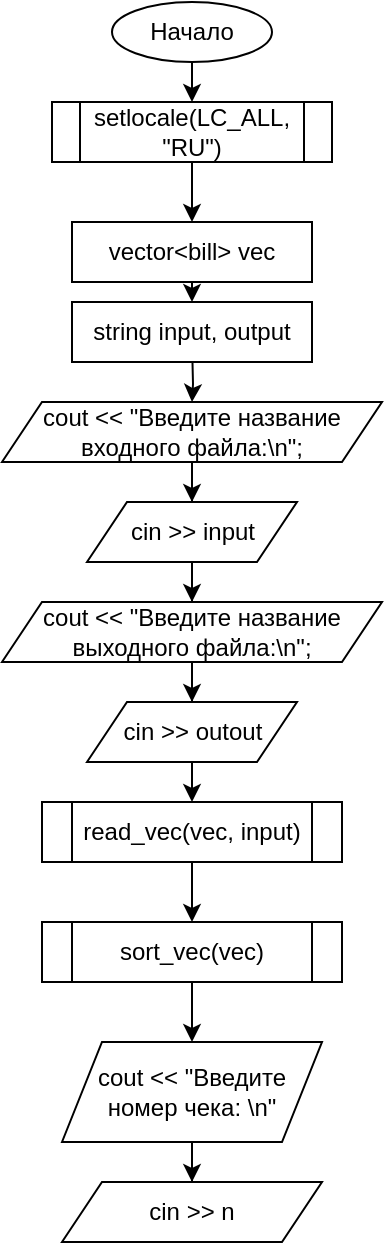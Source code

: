 <mxfile version="24.8.6">
  <diagram id="C5RBs43oDa-KdzZeNtuy" name="Page-1">
    <mxGraphModel dx="624" dy="1544" grid="1" gridSize="10" guides="1" tooltips="1" connect="1" arrows="1" fold="1" page="1" pageScale="1" pageWidth="827" pageHeight="1169" math="0" shadow="0">
      <root>
        <mxCell id="WIyWlLk6GJQsqaUBKTNV-0" />
        <mxCell id="WIyWlLk6GJQsqaUBKTNV-1" parent="WIyWlLk6GJQsqaUBKTNV-0" />
        <mxCell id="7FSXM4tq-Q16qzd7noBq-3" style="edgeStyle=orthogonalEdgeStyle;rounded=0;orthogonalLoop=1;jettySize=auto;html=1;exitX=0.5;exitY=1;exitDx=0;exitDy=0;entryX=0.5;entryY=0;entryDx=0;entryDy=0;" edge="1" parent="WIyWlLk6GJQsqaUBKTNV-1" source="7FSXM4tq-Q16qzd7noBq-0" target="7FSXM4tq-Q16qzd7noBq-2">
          <mxGeometry relative="1" as="geometry" />
        </mxCell>
        <mxCell id="7FSXM4tq-Q16qzd7noBq-0" value="Начало" style="ellipse;whiteSpace=wrap;html=1;" vertex="1" parent="WIyWlLk6GJQsqaUBKTNV-1">
          <mxGeometry x="310" y="80" width="80" height="30" as="geometry" />
        </mxCell>
        <mxCell id="7FSXM4tq-Q16qzd7noBq-17" style="edgeStyle=orthogonalEdgeStyle;rounded=0;orthogonalLoop=1;jettySize=auto;html=1;exitX=0.5;exitY=1;exitDx=0;exitDy=0;" edge="1" parent="WIyWlLk6GJQsqaUBKTNV-1" source="7FSXM4tq-Q16qzd7noBq-2" target="7FSXM4tq-Q16qzd7noBq-15">
          <mxGeometry relative="1" as="geometry" />
        </mxCell>
        <mxCell id="7FSXM4tq-Q16qzd7noBq-2" value="setlocale(LC_ALL, &quot;RU&quot;)" style="shape=process;whiteSpace=wrap;html=1;backgroundOutline=1;" vertex="1" parent="WIyWlLk6GJQsqaUBKTNV-1">
          <mxGeometry x="280" y="130" width="140" height="30" as="geometry" />
        </mxCell>
        <mxCell id="7FSXM4tq-Q16qzd7noBq-7" value="" style="edgeStyle=orthogonalEdgeStyle;rounded=0;orthogonalLoop=1;jettySize=auto;html=1;" edge="1" parent="WIyWlLk6GJQsqaUBKTNV-1" source="7FSXM4tq-Q16qzd7noBq-4" target="7FSXM4tq-Q16qzd7noBq-6">
          <mxGeometry relative="1" as="geometry" />
        </mxCell>
        <mxCell id="7FSXM4tq-Q16qzd7noBq-4" value="cout &amp;lt;&amp;lt; &quot;Введите название входного файла:\n&quot;;" style="shape=parallelogram;perimeter=parallelogramPerimeter;whiteSpace=wrap;html=1;fixedSize=1;" vertex="1" parent="WIyWlLk6GJQsqaUBKTNV-1">
          <mxGeometry x="255" y="280" width="190" height="30" as="geometry" />
        </mxCell>
        <mxCell id="7FSXM4tq-Q16qzd7noBq-11" style="edgeStyle=orthogonalEdgeStyle;rounded=0;orthogonalLoop=1;jettySize=auto;html=1;exitX=0.5;exitY=1;exitDx=0;exitDy=0;" edge="1" parent="WIyWlLk6GJQsqaUBKTNV-1" source="7FSXM4tq-Q16qzd7noBq-6" target="7FSXM4tq-Q16qzd7noBq-9">
          <mxGeometry relative="1" as="geometry" />
        </mxCell>
        <mxCell id="7FSXM4tq-Q16qzd7noBq-6" value="cin &amp;gt;&amp;gt; input" style="shape=parallelogram;perimeter=parallelogramPerimeter;whiteSpace=wrap;html=1;fixedSize=1;" vertex="1" parent="WIyWlLk6GJQsqaUBKTNV-1">
          <mxGeometry x="297.5" y="330" width="105" height="30" as="geometry" />
        </mxCell>
        <mxCell id="7FSXM4tq-Q16qzd7noBq-8" value="" style="edgeStyle=orthogonalEdgeStyle;rounded=0;orthogonalLoop=1;jettySize=auto;html=1;" edge="1" parent="WIyWlLk6GJQsqaUBKTNV-1" source="7FSXM4tq-Q16qzd7noBq-9" target="7FSXM4tq-Q16qzd7noBq-10">
          <mxGeometry relative="1" as="geometry" />
        </mxCell>
        <mxCell id="7FSXM4tq-Q16qzd7noBq-9" value="cout &amp;lt;&amp;lt; &quot;Введите название выходного файла:\n&quot;;" style="shape=parallelogram;perimeter=parallelogramPerimeter;whiteSpace=wrap;html=1;fixedSize=1;" vertex="1" parent="WIyWlLk6GJQsqaUBKTNV-1">
          <mxGeometry x="255" y="380" width="190" height="30" as="geometry" />
        </mxCell>
        <mxCell id="7FSXM4tq-Q16qzd7noBq-13" style="edgeStyle=orthogonalEdgeStyle;rounded=0;orthogonalLoop=1;jettySize=auto;html=1;exitX=0.5;exitY=1;exitDx=0;exitDy=0;entryX=0.5;entryY=0;entryDx=0;entryDy=0;" edge="1" parent="WIyWlLk6GJQsqaUBKTNV-1" source="7FSXM4tq-Q16qzd7noBq-10" target="7FSXM4tq-Q16qzd7noBq-12">
          <mxGeometry relative="1" as="geometry" />
        </mxCell>
        <mxCell id="7FSXM4tq-Q16qzd7noBq-10" value="cin &amp;gt;&amp;gt; outout" style="shape=parallelogram;perimeter=parallelogramPerimeter;whiteSpace=wrap;html=1;fixedSize=1;" vertex="1" parent="WIyWlLk6GJQsqaUBKTNV-1">
          <mxGeometry x="297.5" y="430" width="105" height="30" as="geometry" />
        </mxCell>
        <mxCell id="7FSXM4tq-Q16qzd7noBq-20" value="" style="edgeStyle=orthogonalEdgeStyle;rounded=0;orthogonalLoop=1;jettySize=auto;html=1;" edge="1" parent="WIyWlLk6GJQsqaUBKTNV-1" source="7FSXM4tq-Q16qzd7noBq-12" target="7FSXM4tq-Q16qzd7noBq-19">
          <mxGeometry relative="1" as="geometry" />
        </mxCell>
        <mxCell id="7FSXM4tq-Q16qzd7noBq-12" value="read_vec(vec, input)" style="shape=process;whiteSpace=wrap;html=1;backgroundOutline=1;" vertex="1" parent="WIyWlLk6GJQsqaUBKTNV-1">
          <mxGeometry x="275" y="480" width="150" height="30" as="geometry" />
        </mxCell>
        <mxCell id="7FSXM4tq-Q16qzd7noBq-18" style="edgeStyle=orthogonalEdgeStyle;rounded=0;orthogonalLoop=1;jettySize=auto;html=1;exitX=0.5;exitY=1;exitDx=0;exitDy=0;" edge="1" parent="WIyWlLk6GJQsqaUBKTNV-1" target="7FSXM4tq-Q16qzd7noBq-4">
          <mxGeometry relative="1" as="geometry">
            <mxPoint x="350" y="250.0" as="sourcePoint" />
          </mxGeometry>
        </mxCell>
        <mxCell id="7FSXM4tq-Q16qzd7noBq-14" value="string input, output" style="rounded=0;whiteSpace=wrap;html=1;" vertex="1" parent="WIyWlLk6GJQsqaUBKTNV-1">
          <mxGeometry x="290" y="230" width="120" height="30" as="geometry" />
        </mxCell>
        <mxCell id="7FSXM4tq-Q16qzd7noBq-16" style="edgeStyle=orthogonalEdgeStyle;rounded=0;orthogonalLoop=1;jettySize=auto;html=1;exitX=0.5;exitY=1;exitDx=0;exitDy=0;entryX=0.5;entryY=0;entryDx=0;entryDy=0;" edge="1" parent="WIyWlLk6GJQsqaUBKTNV-1" source="7FSXM4tq-Q16qzd7noBq-15" target="7FSXM4tq-Q16qzd7noBq-14">
          <mxGeometry relative="1" as="geometry" />
        </mxCell>
        <mxCell id="7FSXM4tq-Q16qzd7noBq-15" value="vector&amp;lt;bill&amp;gt; vec" style="rounded=0;whiteSpace=wrap;html=1;" vertex="1" parent="WIyWlLk6GJQsqaUBKTNV-1">
          <mxGeometry x="290" y="190" width="120" height="30" as="geometry" />
        </mxCell>
        <mxCell id="7FSXM4tq-Q16qzd7noBq-22" value="" style="edgeStyle=orthogonalEdgeStyle;rounded=0;orthogonalLoop=1;jettySize=auto;html=1;" edge="1" parent="WIyWlLk6GJQsqaUBKTNV-1" source="7FSXM4tq-Q16qzd7noBq-19" target="7FSXM4tq-Q16qzd7noBq-21">
          <mxGeometry relative="1" as="geometry" />
        </mxCell>
        <mxCell id="7FSXM4tq-Q16qzd7noBq-19" value="sort_vec(vec)" style="shape=process;whiteSpace=wrap;html=1;backgroundOutline=1;" vertex="1" parent="WIyWlLk6GJQsqaUBKTNV-1">
          <mxGeometry x="275" y="540" width="150" height="30" as="geometry" />
        </mxCell>
        <mxCell id="7FSXM4tq-Q16qzd7noBq-24" value="" style="edgeStyle=orthogonalEdgeStyle;rounded=0;orthogonalLoop=1;jettySize=auto;html=1;" edge="1" parent="WIyWlLk6GJQsqaUBKTNV-1" source="7FSXM4tq-Q16qzd7noBq-21" target="7FSXM4tq-Q16qzd7noBq-23">
          <mxGeometry relative="1" as="geometry" />
        </mxCell>
        <mxCell id="7FSXM4tq-Q16qzd7noBq-21" value="cout &amp;lt;&amp;lt; &quot;Введите номер чека: \n&quot;" style="shape=parallelogram;perimeter=parallelogramPerimeter;whiteSpace=wrap;html=1;fixedSize=1;" vertex="1" parent="WIyWlLk6GJQsqaUBKTNV-1">
          <mxGeometry x="285" y="600" width="130" height="50" as="geometry" />
        </mxCell>
        <mxCell id="7FSXM4tq-Q16qzd7noBq-23" value="cin &amp;gt;&amp;gt; n" style="shape=parallelogram;perimeter=parallelogramPerimeter;whiteSpace=wrap;html=1;fixedSize=1;" vertex="1" parent="WIyWlLk6GJQsqaUBKTNV-1">
          <mxGeometry x="285" y="670" width="130" height="30" as="geometry" />
        </mxCell>
      </root>
    </mxGraphModel>
  </diagram>
</mxfile>
